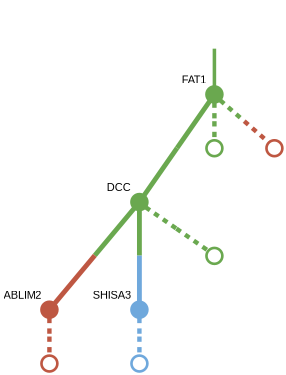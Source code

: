 strict digraph  {
graph[splines=false]; nodesep=0.7; rankdir=TB; ranksep=0.6; forcelabels=true; dpi=600; size=2.5;
0 [color="#be5742ff", fillcolor="#be5742ff", fixedsize=true, fontname=Arial, fontsize="12pt", height="0.25", label="", penwidth=3, shape=circle, style=filled, xlabel=ABLIM2];
6 [color="#be5742ff", fillcolor="#be5742ff", fixedsize=true, fontname=Arial, fontsize="12pt", height="0.25", label="", penwidth=3, shape=circle, style=solid, xlabel=""];
1 [color="#6aa84fff", fillcolor="#6aa84fff", fixedsize=true, fontname=Arial, fontsize="12pt", height="0.25", label="", penwidth=3, shape=circle, style=filled, xlabel=FAT1];
2 [color="#6aa84fff", fillcolor="#6aa84fff", fixedsize=true, fontname=Arial, fontsize="12pt", height="0.25", label="", penwidth=3, shape=circle, style=filled, xlabel=DCC];
4 [color="#6aa84fff", fillcolor="#6aa84fff", fixedsize=true, fontname=Arial, fontsize="12pt", height="0.25", label="", penwidth=3, shape=circle, style=solid, xlabel=""];
5 [color="#be5742ff", fillcolor="#be5742ff", fixedsize=true, fontname=Arial, fontsize="12pt", height="0.25", label="", penwidth=3, shape=circle, style=solid, xlabel=""];
3 [color="#6fa8dcff", fillcolor="#6fa8dcff", fixedsize=true, fontname=Arial, fontsize="12pt", height="0.25", label="", penwidth=3, shape=circle, style=filled, xlabel=SHISA3];
7 [color="#6aa84fff", fillcolor="#6aa84fff", fixedsize=true, fontname=Arial, fontsize="12pt", height="0.25", label="", penwidth=3, shape=circle, style=solid, xlabel=""];
8 [color="#6fa8dcff", fillcolor="#6fa8dcff", fixedsize=true, fontname=Arial, fontsize="12pt", height="0.25", label="", penwidth=3, shape=circle, style=solid, xlabel=""];
normal [label="", penwidth=3, style=invis, xlabel=FAT1];
0 -> 6  [arrowsize=0, color="#be5742ff;0.5:#be5742ff", minlen="1.75", penwidth=5, style=dashed];
1 -> 2  [arrowsize=0, color="#6aa84fff;0.5:#6aa84fff", minlen="2.5", penwidth="5.5", style=solid];
1 -> 4  [arrowsize=0, color="#6aa84fff;0.5:#6aa84fff", minlen="1.75", penwidth=5, style=dashed];
1 -> 5  [arrowsize=0, color="#6aa84fff;0.5:#be5742ff", minlen="1.75", penwidth=5, style=dashed];
2 -> 0  [arrowsize=0, color="#6aa84fff;0.5:#be5742ff", minlen="2.5", penwidth="5.5", style=solid];
2 -> 3  [arrowsize=0, color="#6aa84fff;0.5:#6fa8dcff", minlen="2.5", penwidth="5.5", style=solid];
2 -> 7  [arrowsize=0, color="#6aa84fff;0.5:#6aa84fff", minlen="1.75", penwidth=5, style=dashed];
3 -> 8  [arrowsize=0, color="#6fa8dcff;0.5:#6fa8dcff", minlen="1.75", penwidth=5, style=dashed];
normal -> 1  [arrowsize=0, color="#6aa84fff", label="", penwidth=4, style=solid];
}
